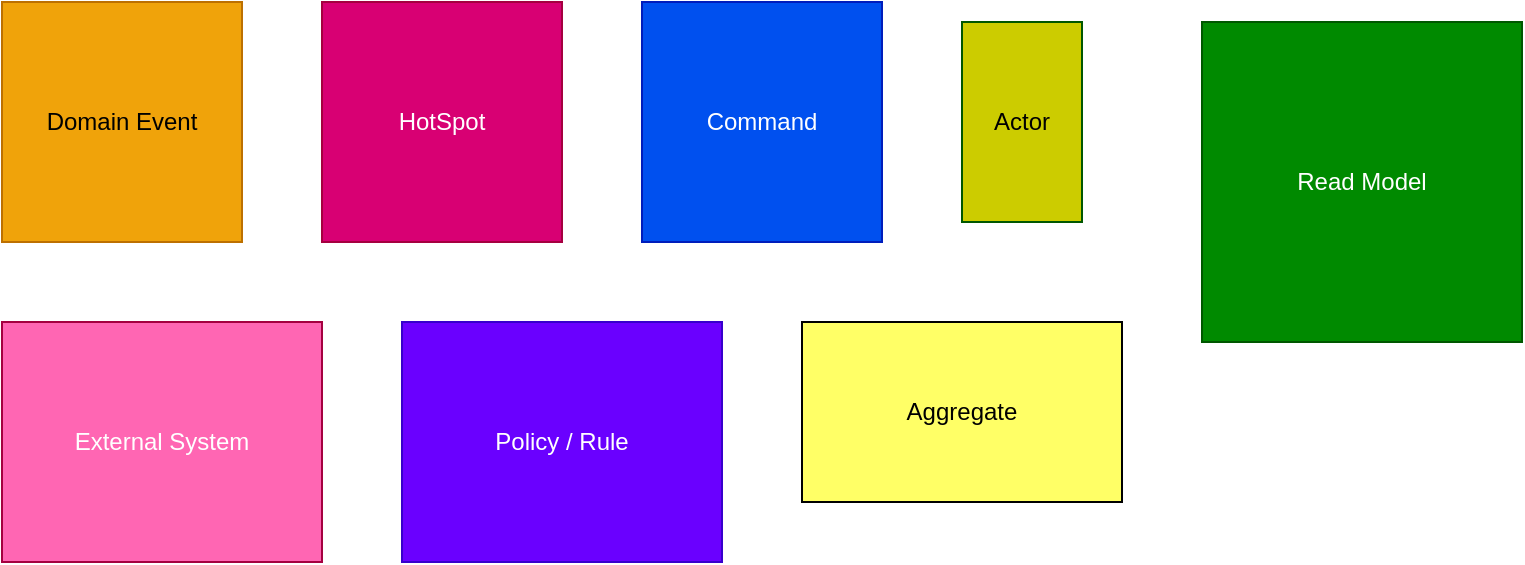 <mxfile>
    <diagram id="SUO3vTG1PT1zfUOBkKdO" name="Page-1">
        <mxGraphModel dx="1178" dy="1150" grid="1" gridSize="10" guides="1" tooltips="1" connect="1" arrows="1" fold="1" page="1" pageScale="1" pageWidth="827" pageHeight="1169" math="0" shadow="0">
            <root>
                <mxCell id="0"/>
                <mxCell id="1" parent="0"/>
                <mxCell id="5" value="Domain Event" style="rounded=0;whiteSpace=wrap;html=1;fillColor=#f0a30a;fontColor=#000000;strokeColor=#BD7000;" parent="1" vertex="1">
                    <mxGeometry x="40" y="40" width="120" height="120" as="geometry"/>
                </mxCell>
                <mxCell id="6" value="HotSpot" style="rounded=0;whiteSpace=wrap;html=1;fillColor=#d80073;fontColor=#ffffff;strokeColor=#A50040;" vertex="1" parent="1">
                    <mxGeometry x="200" y="40" width="120" height="120" as="geometry"/>
                </mxCell>
                <mxCell id="7" value="Command" style="rounded=0;whiteSpace=wrap;html=1;fillColor=#0050ef;fontColor=#ffffff;strokeColor=#001DBC;" vertex="1" parent="1">
                    <mxGeometry x="360" y="40" width="120" height="120" as="geometry"/>
                </mxCell>
                <mxCell id="8" value="&lt;font color=&quot;#000000&quot;&gt;Actor&lt;/font&gt;" style="rounded=0;whiteSpace=wrap;html=1;fillColor=#CCCC00;fontColor=#ffffff;strokeColor=#005700;" vertex="1" parent="1">
                    <mxGeometry x="520" y="50" width="60" height="100" as="geometry"/>
                </mxCell>
                <mxCell id="9" value="External System" style="rounded=0;whiteSpace=wrap;html=1;fillColor=#FF66B3;strokeColor=#A50040;fontColor=#ffffff;" vertex="1" parent="1">
                    <mxGeometry x="40" y="200" width="160" height="120" as="geometry"/>
                </mxCell>
                <mxCell id="10" value="Policy / Rule" style="rounded=0;whiteSpace=wrap;html=1;fillColor=#6a00ff;strokeColor=#3700CC;fontColor=#ffffff;" vertex="1" parent="1">
                    <mxGeometry x="240" y="200" width="160" height="120" as="geometry"/>
                </mxCell>
                <mxCell id="11" value="Read Model" style="whiteSpace=wrap;html=1;aspect=fixed;fontColor=#ffffff;fillColor=#008a00;strokeColor=#005700;" vertex="1" parent="1">
                    <mxGeometry x="640" y="50" width="160" height="160" as="geometry"/>
                </mxCell>
                <mxCell id="12" value="Aggregate" style="rounded=0;whiteSpace=wrap;html=1;fontColor=#000000;fillColor=#FFFF66;" vertex="1" parent="1">
                    <mxGeometry x="440" y="200" width="160" height="90" as="geometry"/>
                </mxCell>
            </root>
        </mxGraphModel>
    </diagram>
</mxfile>